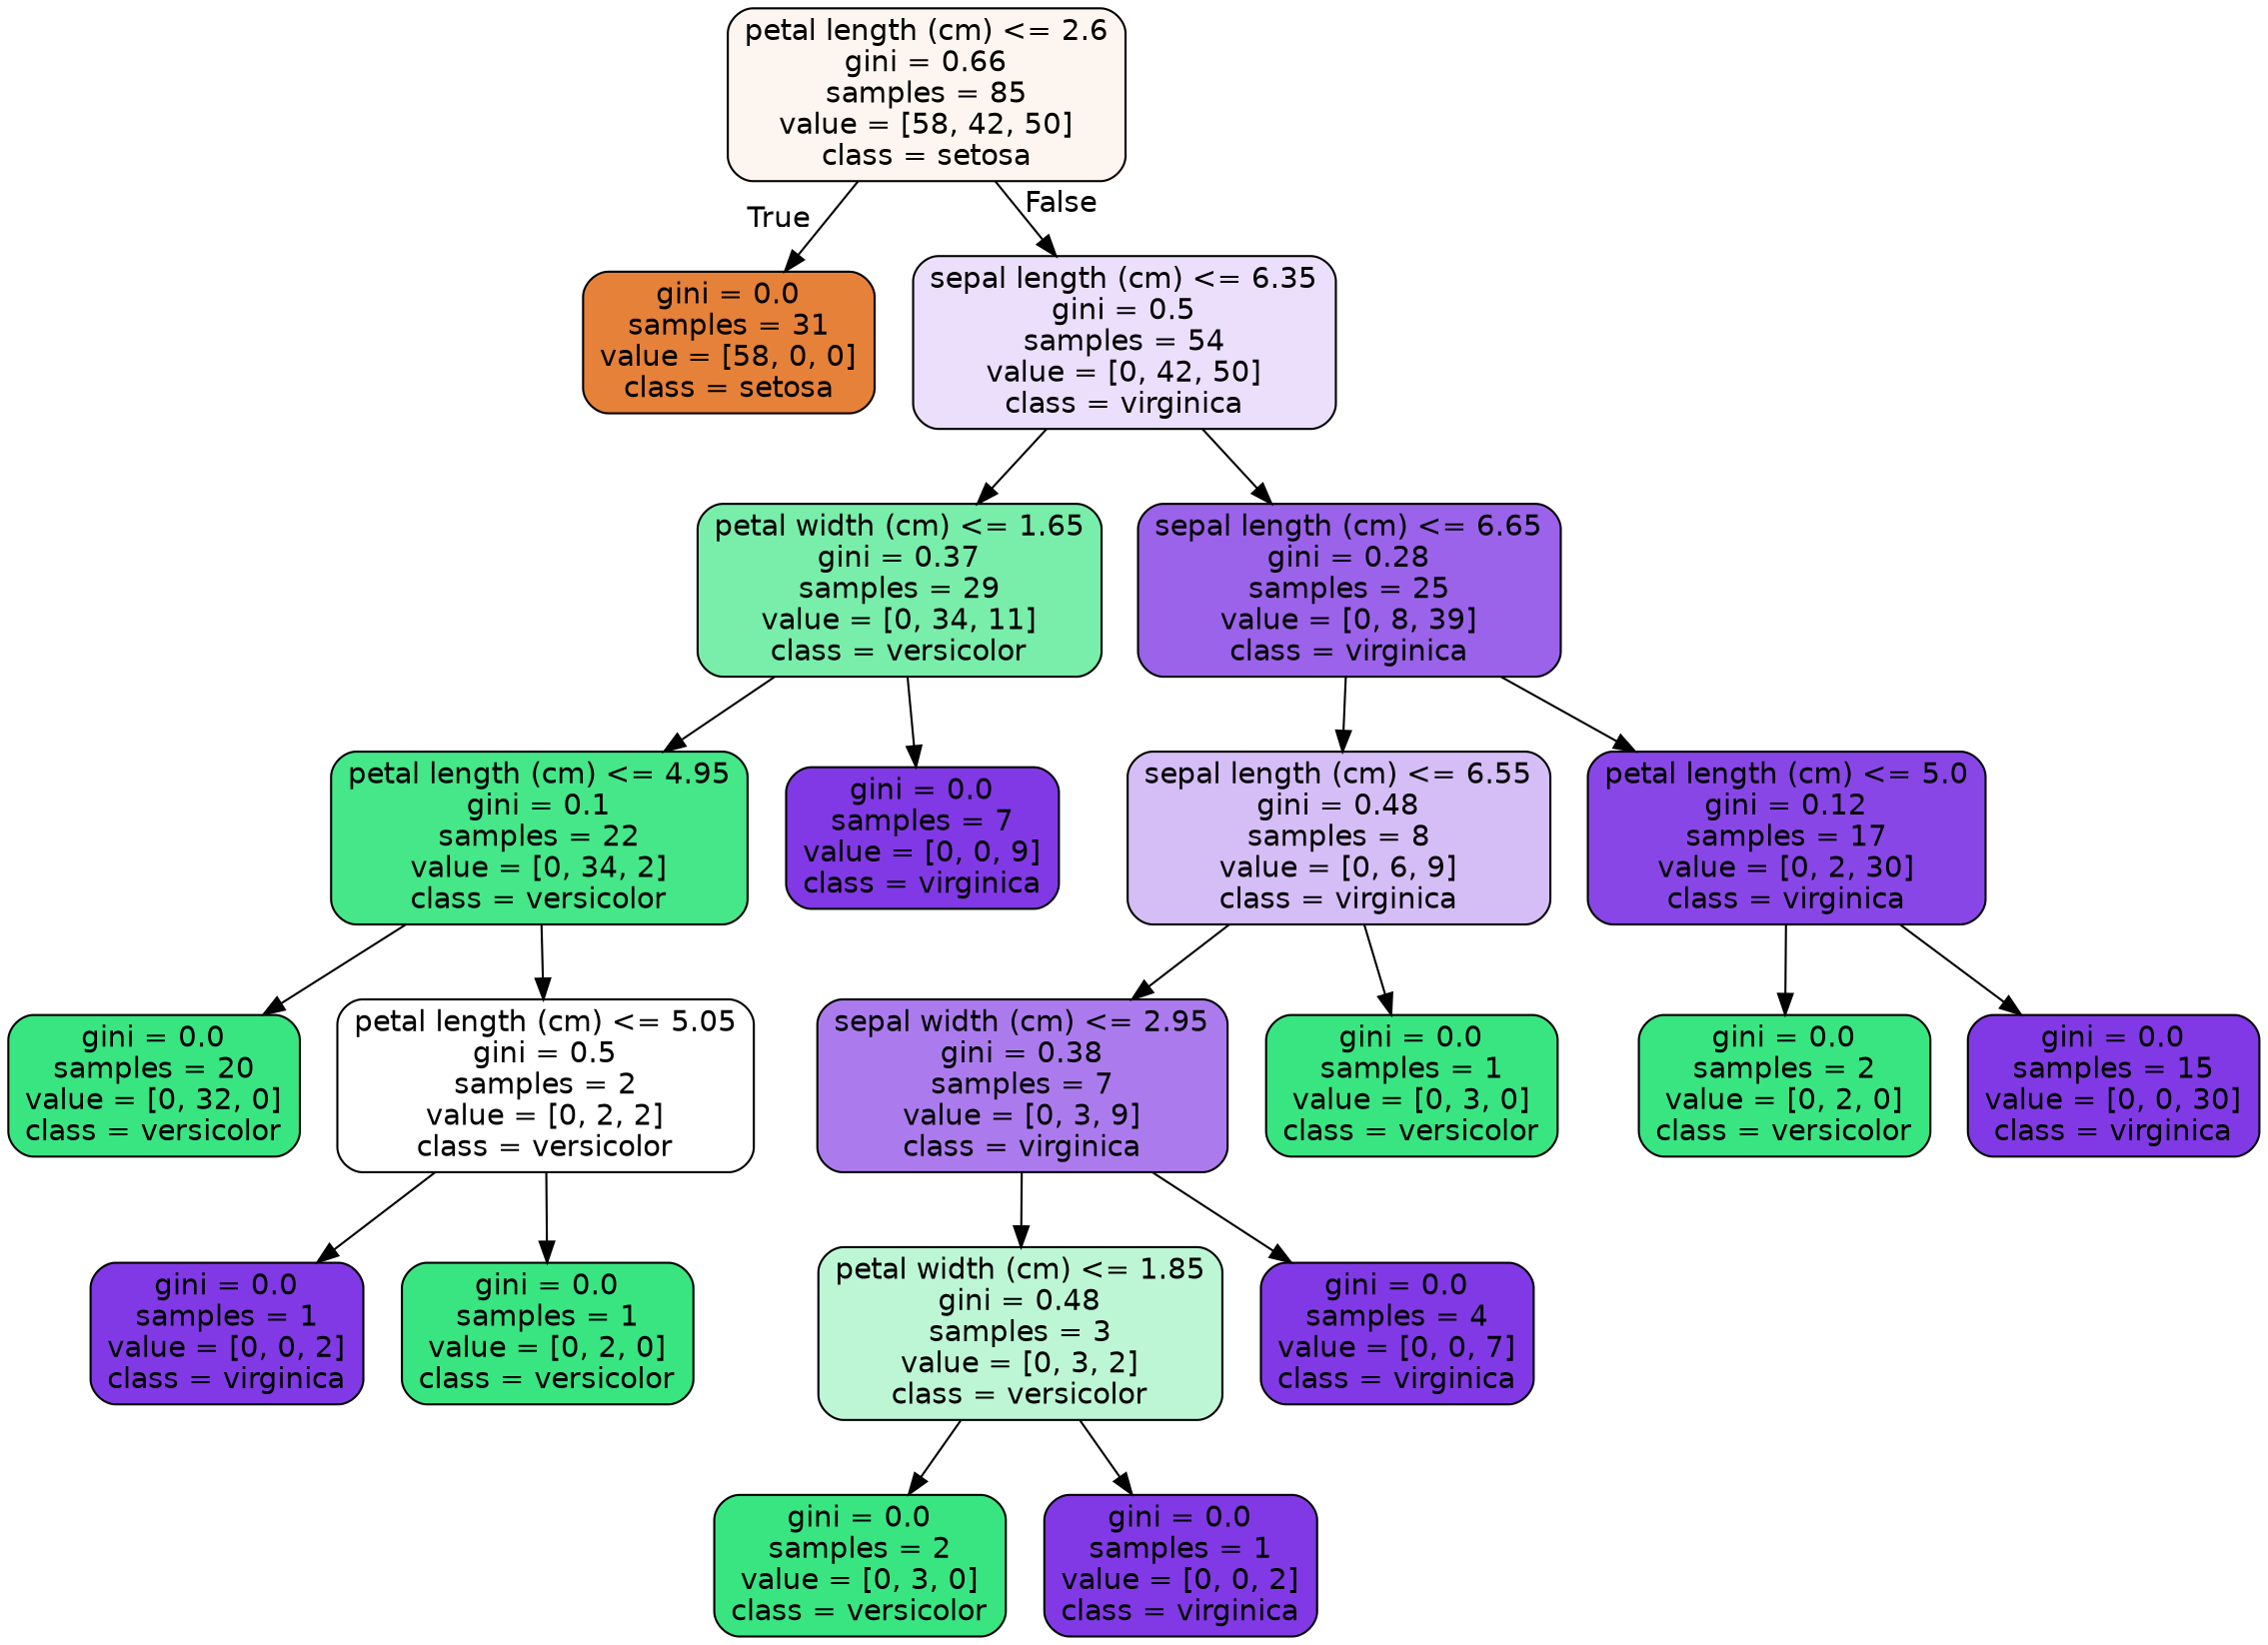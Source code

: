 digraph Tree {
node [shape=box, style="filled, rounded", color="black", fontname=helvetica] ;
edge [fontname=helvetica] ;
0 [label="petal length (cm) <= 2.6\ngini = 0.66\nsamples = 85\nvalue = [58, 42, 50]\nclass = setosa", fillcolor="#fdf5ef"] ;
1 [label="gini = 0.0\nsamples = 31\nvalue = [58, 0, 0]\nclass = setosa", fillcolor="#e58139"] ;
0 -> 1 [labeldistance=2.5, labelangle=45, headlabel="True"] ;
2 [label="sepal length (cm) <= 6.35\ngini = 0.5\nsamples = 54\nvalue = [0, 42, 50]\nclass = virginica", fillcolor="#ebdffb"] ;
0 -> 2 [labeldistance=2.5, labelangle=-45, headlabel="False"] ;
3 [label="petal width (cm) <= 1.65\ngini = 0.37\nsamples = 29\nvalue = [0, 34, 11]\nclass = versicolor", fillcolor="#79edaa"] ;
2 -> 3 ;
4 [label="petal length (cm) <= 4.95\ngini = 0.1\nsamples = 22\nvalue = [0, 34, 2]\nclass = versicolor", fillcolor="#45e788"] ;
3 -> 4 ;
5 [label="gini = 0.0\nsamples = 20\nvalue = [0, 32, 0]\nclass = versicolor", fillcolor="#39e581"] ;
4 -> 5 ;
6 [label="petal length (cm) <= 5.05\ngini = 0.5\nsamples = 2\nvalue = [0, 2, 2]\nclass = versicolor", fillcolor="#ffffff"] ;
4 -> 6 ;
7 [label="gini = 0.0\nsamples = 1\nvalue = [0, 0, 2]\nclass = virginica", fillcolor="#8139e5"] ;
6 -> 7 ;
8 [label="gini = 0.0\nsamples = 1\nvalue = [0, 2, 0]\nclass = versicolor", fillcolor="#39e581"] ;
6 -> 8 ;
9 [label="gini = 0.0\nsamples = 7\nvalue = [0, 0, 9]\nclass = virginica", fillcolor="#8139e5"] ;
3 -> 9 ;
10 [label="sepal length (cm) <= 6.65\ngini = 0.28\nsamples = 25\nvalue = [0, 8, 39]\nclass = virginica", fillcolor="#9b62ea"] ;
2 -> 10 ;
11 [label="sepal length (cm) <= 6.55\ngini = 0.48\nsamples = 8\nvalue = [0, 6, 9]\nclass = virginica", fillcolor="#d5bdf6"] ;
10 -> 11 ;
12 [label="sepal width (cm) <= 2.95\ngini = 0.38\nsamples = 7\nvalue = [0, 3, 9]\nclass = virginica", fillcolor="#ab7bee"] ;
11 -> 12 ;
13 [label="petal width (cm) <= 1.85\ngini = 0.48\nsamples = 3\nvalue = [0, 3, 2]\nclass = versicolor", fillcolor="#bdf6d5"] ;
12 -> 13 ;
14 [label="gini = 0.0\nsamples = 2\nvalue = [0, 3, 0]\nclass = versicolor", fillcolor="#39e581"] ;
13 -> 14 ;
15 [label="gini = 0.0\nsamples = 1\nvalue = [0, 0, 2]\nclass = virginica", fillcolor="#8139e5"] ;
13 -> 15 ;
16 [label="gini = 0.0\nsamples = 4\nvalue = [0, 0, 7]\nclass = virginica", fillcolor="#8139e5"] ;
12 -> 16 ;
17 [label="gini = 0.0\nsamples = 1\nvalue = [0, 3, 0]\nclass = versicolor", fillcolor="#39e581"] ;
11 -> 17 ;
18 [label="petal length (cm) <= 5.0\ngini = 0.12\nsamples = 17\nvalue = [0, 2, 30]\nclass = virginica", fillcolor="#8946e7"] ;
10 -> 18 ;
19 [label="gini = 0.0\nsamples = 2\nvalue = [0, 2, 0]\nclass = versicolor", fillcolor="#39e581"] ;
18 -> 19 ;
20 [label="gini = 0.0\nsamples = 15\nvalue = [0, 0, 30]\nclass = virginica", fillcolor="#8139e5"] ;
18 -> 20 ;
}